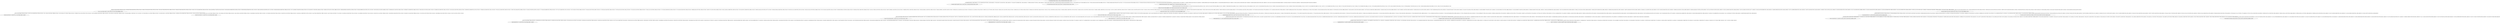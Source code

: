 graph G {
0[label="((179;189;234;0)(248;15.3244;1;1;253):(179;189;234;0)(248;15.3244;1;1;253))"];
1[label="((151;111;212;0)(248;1.00817;1;6;253):(198.5;167.5;225.5;0)(248;3.88885;2;5;253))"];
2[label="((150;101;210;0)(251;0.7;1;9;253):(151;111;212;0)(248;1.00817;1;6;253))"];
3[label="((135;107;212;0)(251;0.7;1;10;253):(151;111;212;0)(248;1.00817;1;6;253))"];
4[label="((213;162;223;0)(251;0.7;1;13;253):(202.333;159.667;223;0)(245;3.20456;3;8;253))"];
5[label="((237;147;216;0)(251;0.7;1;19;253):(212.333;141.667;210.333;0)(245;3.10959;3;14;253))"];
6[label="((180;129;197;0)(248;1.79743;1;7;253):(198.5;167.5;225.5;0)(248;3.88885;2;5;253))"];
7[label="((181;121;197;0)(248;1.248;1;11;253):(180;129;197;0)(248;1.79743;1;7;253))"];
8[label="((181;107;191;0)(248;1.00817;1;15;253):(181;121;197;0)(248;1.248;1;11;253))"];
9[label="((184;78;184;0)(251;0.7;1;21;253):(181;107;191;0)(248;1.00817;1;15;253))"];
10[label="((186;106;185;0)(251;0.7;1;22;253):(181;107;191;0)(248;1.00817;1;15;253))"];
11[label="((180;116;194;0)(251;0.7;1;16;253):(181;121;197;0)(248;1.248;1;11;253))"];
12[label="((162;85;186;0)(251;0.7;1;17;253):(160.667;99.3333;184.667;0)(245;1.248;3;12;253))"];
13[label="((144;80;182;0)(251;0.7;1;24;253):(154.667;87.3333;178.333;0)(245;1.00817;3;18;253))"];
14[label="((153;77;173;0)(251;0.7;1;23;253):(154.667;87.3333;178.333;0)(245;1.00817;3;18;253))"];
15[label="((198.5;167.5;225.5;0)(248;3.88885;2;5;253):(186.333;180.333;234.667;0)(245;7.98465;3;4;253))"];
16[label="((178.667;192.667;228.667;0)(245;11.016;3;2;253):(179;189;234;0)(248;15.3244;1;1;253))"];
17[label="((172.333;193.333;234.333;0)(245;6.14415;3;3;253):(179;189;234;0)(248;15.3244;1;1;253))"];
18[label="((186.333;180.333;234.667;0)(245;7.98465;3;4;253):(179;189;234;0)(248;15.3244;1;1;253))"];
19[label="((202.333;159.667;223;0)(245;3.20456;3;8;253):(198.5;167.5;225.5;0)(248;3.88885;2;5;253))"];
20[label="((212.333;141.667;210.333;0)(245;3.10959;3;14;253):(202.333;159.667;223;0)(245;3.20456;3;8;253))"];
21[label="((216;126;200.75;0)(248;3.01193;4;20;253):(212.333;141.667;210.333;0)(245;3.10959;3;14;253))"];
22[label="((160.667;99.3333;184.667;0)(245;1.248;3;12;253):(180;129;197;0)(248;1.79743;1;7;253))"];
23[label="((154.667;87.3333;178.333;0)(245;1.00817;3;18;253):(160.667;99.3333;184.667;0)(245;1.248;3;12;253))"];
1--2 [label="(151;111;212;0)(248;0.730758;1;873;254)->(151.597;110;212.049;0)(250;0.730758;1;873;254)->(152.11;109;212.078;0)(250;0.728636;1;873;254)->(152.478;108;212.077;0)(250;0.725455;1;873;254)->(152.668;107.001;212.051;0)(250;0.722273;1;873;254)->(152.674;106.008;212.003;0)(250;0.719091;1;873;254)->(152.5;105.031;211.919;0)(250;0.715909;1;873;254)->(152.166;104.088;211.769;0)(250;0.712727;1;873;254)->(151.706;103.206;211.511;0)(250;0.709545;1;873;254)->(151.166;102.402;211.118;0)(250;0.706364;1;873;254)->(150.588;101.676;210.598;0)(250;0.704242;1;873;254)->(150;101;210;0)(251;0.704242;1;873;254)"];
1--3 [label="(151;111;212;0)(248;0.732083;1;874;254)->(150;110.662;212.057;0)(250;0.732083;1;874;254)->(149;110.282;212.139;0)(250;0.730625;1;874;254)->(148;109.836;212.254;0)(250;0.728437;1;874;254)->(147;109.329;212.392;0)(250;0.72625;1;874;254)->(146;108.781;212.52;0)(250;0.724063;1;874;254)->(145;108.221;212.598;0)(250;0.721875;1;874;254)->(144;107.68;212.598;0)(250;0.719687;1;874;254)->(143;107.196;212.52;0)(250;0.7175;1;874;254)->(142;106.814;212.392;0)(250;0.715312;1;874;254)->(141;106.569;212.254;0)(250;0.713125;1;874;254)->(140;106.473;212.14;0)(250;0.710938;1;874;254)->(139;106.505;212.064;0)(250;0.70875;1;874;254)->(138;106.617;212.024;0)(250;0.706563;1;874;254)->(137;106.754;212.007;0)(250;0.704375;1;874;254)->(136;106.884;212.001;0)(250;0.702917;1;874;254)->(135;107;212;0)(251;0.702917;1;874;254)"];
6--7 [label="(180;129;197;0)(248;1.3;1;940;254)->(180.274;128;197.273;0)(250;1.3;1;940;254)->(180.52;127;197.512;0)(250;1.2948;1;940;254)->(180.715;126;197.685;0)(250;1.287;1;940;254)->(180.852;125;197.764;0)(250;1.2792;1;940;254)->(180.934;124;197.728;0)(250;1.2714;1;940;254)->(180.976;123;197.574;0)(250;1.2636;1;940;254)->(180.993;122;197.317;0)(250;1.2584;1;940;254)->(181;121;197;0)(248;1.2584;1;940;254)"];
7--8 [label="(181;121;197;0)(248;1.05378;1;941;254)->(181.383;120;196.952;0)(250;1.05378;1;941;254)->(181.712;119;196.812;0)(250;1.05138;1;941;254)->(181.946;118;196.541;0)(250;1.04778;1;941;254)->(182.073;117;196.166;0)(250;1.04418;1;941;254)->(182.1;116;195.755;0)(250;1.04058;1;941;254)->(182.048;115;195.363;0)(250;1.03698;1;941;254)->(181.94;114;194.997;0)(250;1.03338;1;941;254)->(181.796;113;194.62;0)(250;1.02978;1;941;254)->(181.637;112;194.183;0)(250;1.02618;1;941;254)->(181.481;111;193.658;0)(250;1.02258;1;941;254)->(181.341;110;193.048;0)(250;1.01897;1;941;254)->(181.218;109;192.384;0)(250;1.01537;1;941;254)->(181.107;108;191.695;0)(250;1.01297;1;941;254)->(181;107;191;0)(248;1.01297;1;941;254)"];
8--9 [label="(181;107;191;0)(248;0.733444;1;942;254)->(181.489;106;191.212;0)(250;0.733444;1;942;254)->(181.895;105;191.361;0)(250;0.732667;1;942;254)->(182.183;104;191.421;0)(250;0.7315;1;942;254)->(182.385;103;191.404;0)(250;0.730333;1;942;254)->(182.565;102;191.349;0)(250;0.729167;1;942;254)->(182.778;101;191.288;0)(250;0.728;1;942;254)->(183.032;100;191.231;0)(250;0.726833;1;942;254)->(183.281;99;191.178;0)(250;0.725667;1;942;254)->(183.458;98;191.126;0)(250;0.7245;1;942;254)->(183.518;97;191.078;0)(250;0.723333;1;942;254)->(183.454;96;191.041;0)(250;0.722167;1;942;254)->(183.301;95;191.017;0)(250;0.721;1;942;254)->(183.109;94;191.004;0)(250;0.719833;1;942;254)->(182.922;93;190.993;0)(250;0.718667;1;942;254)->(182.761;92;190.969;0)(250;0.7175;1;942;254)->(182.632;91;190.912;0)(250;0.716333;1;942;254)->(182.535;90;190.793;0)(250;0.715167;1;942;254)->(182.475;89;190.591;0)(250;0.714;1;942;254)->(182.459;88;190.3;0)(250;0.712833;1;942;254)->(182.482;87;189.934;0)(250;0.711667;1;942;254)->(182.527;86;189.527;0)(250;0.7105;1;942;254)->(182.572;85.0002;189.109;0)(250;0.709333;1;942;254)->(182.615;84.0015;188.693;0)(250;0.708167;1;942;254)->(182.678;83.0082;188.266;0)(250;0.707;1;942;254)->(182.794;82.0308;187.793;0)(250;0.705833;1;942;254)->(182.981;81.0884;187.235;0)(250;0.704667;1;942;254)->(183.225;80.2057;186.567;0)(250;0.7035;1;942;254)->(183.492;79.402;185.787;0)(250;0.702333;1;942;254)->(183.753;78.6764;184.918;0)(250;0.701555;1;942;254)->(184;78;184;0)(251;0.701555;1;942;254)"];
8--10 [label="(181;107;191;0)(248;0.729167;1;943;254)->(181.285;107.337;190.024;0)(250;0.729167;1;943;254)->(181.628;107.562;189.073;0)(250;0.72625;1;943;254)->(182.076;107.605;188.172;0)(250;0.721875;1;943;254)->(182.652;107.461;187.351;0)(250;0.7175;1;943;254)->(183.357;107.174;186.628;0)(250;0.713125;1;943;254)->(184.172;106.806;186.011;0)(250;0.70875;1;943;254)->(185.066;106.406;185.48;0)(250;0.705833;1;943;254)->(186;106;185;0)(251;0.705833;1;943;254)"];
7--11 [label="(181;121;197;0)(248;0.725667;1;944;254)->(180.802;120;196.204;0)(250;0.725667;1;944;254)->(180.601;119;195.482;0)(250;0.721;1;944;254)->(180.399;118;194.88;0)(250;0.714;1;944;254)->(180.198;117;194.402;0)(250;0.709333;1;944;254)->(180;116;194;0)(251;0.709333;1;944;254)"];
15--1 [label="(198.5;167.5;225.5;0)(248;1.05756;2;871;254)->(197.338;167.592;225.043;0)(250;1.05756;1;872;254)->(196.201;167.616;224.537;0)(250;1.05705;1;872;254)->(195.103;167.536;223.952;0)(250;1.05629;1;872;254)->(194.044;167.359;223.283;0)(250;1.05553;1;872;254)->(193.017;167.107;222.539;0)(250;1.05476;1;872;254)->(192.012;166.796;221.734;0)(250;1.054;1;872;254)->(191.032;166.415;220.882;0)(250;1.05323;1;872;254)->(190.09;165.942;220.008;0)(250;1.05247;1;872;254)->(189.213;165.353;219.149;0)(250;1.05171;1;872;254)->(188.426;164.644;218.349;0)(250;1.05094;1;872;254)->(187.741;163.826;217.644;0)(250;1.05018;1;872;254)->(187.143;162.927;217.053;0)(250;1.04942;1;872;254)->(186.591;161.974;216.571;0)(250;1.04865;1;872;254)->(186.038;160.993;216.169;0)(250;1.04789;1;872;254)->(185.444;159.999;215.812;0)(250;1.04712;1;872;254)->(184.794;159;215.474;0)(250;1.04636;1;872;254)->(184.096;158;215.145;0)(250;1.0456;1;872;254)->(183.368;157;214.838;0)(250;1.04483;1;872;254)->(182.63;156;214.572;0)(250;1.04407;1;872;254)->(181.898;155;214.359;0)(250;1.04331;1;872;254)->(181.184;154;214.202;0)(250;1.04254;1;872;254)->(180.499;153;214.089;0)(250;1.04178;1;872;254)->(179.846;152;214.003;0)(250;1.04101;1;872;254)->(179.219;151;213.924;0)(250;1.04025;1;872;254)->(178.607;150;213.844;0)(250;1.03949;1;872;254)->(178;149;213.763;0)(250;1.03872;1;872;254)->(177.392;148;213.688;0)(250;1.03796;1;872;254)->(176.775;147;213.626;0)(250;1.0372;1;872;254)->(176.137;146;213.57;0)(250;1.03643;1;872;254)->(175.46;145;213.507;0)(250;1.03567;1;872;254)->(174.738;144;213.424;0)(250;1.0349;1;872;254)->(173.976;143;213.321;0)(250;1.03414;1;872;254)->(173.19;142;213.215;0)(250;1.03338;1;872;254)->(172.391;141;213.123;0)(250;1.03261;1;872;254)->(171.579;140;213.059;0)(250;1.03185;1;872;254)->(170.745;139;213.023;0)(250;1.03109;1;872;254)->(169.884;138;213.007;0)(250;1.03032;1;872;254)->(169.007;137;213.001;0)(250;1.02956;1;872;254)->(168.141;136.001;212.999;0)(250;1.02879;1;872;254)->(167.318;135.007;212.993;0)(250;1.02803;1;872;254)->(166.555;134.024;212.975;0)(250;1.02727;1;872;254)->(165.845;133.064;212.928;0)(250;1.0265;1;872;254)->(165.156;132.141;212.835;0)(250;1.02574;1;872;254)->(164.45;131.261;212.675;0)(250;1.02498;1;872;254)->(163.7;130.416;212.444;0)(250;1.02421;1;872;254)->(162.906;129.584;212.16;0)(250;1.02345;1;872;254)->(162.094;128.739;211.862;0)(250;1.02268;1;872;254)->(161.301;127.859;211.597;0)(250;1.02192;1;872;254)->(160.557;126.936;211.402;0)(250;1.02116;1;872;254)->(159.869;125.976;211.285;0)(250;1.02039;1;872;254)->(159.228;124.993;211.226;0)(250;1.01963;1;872;254)->(158.616;123.999;211.194;0)(250;1.01887;1;872;254)->(158.026;123;211.162;0)(250;1.0181;1;872;254)->(157.465;122;211.121;0)(250;1.01734;1;872;254)->(156.947;121;211.077;0)(250;1.01657;1;872;254)->(156.481;120;211.041;0)(250;1.01581;1;872;254)->(156.065;119;211.017;0)(250;1.01505;1;872;254)->(155.684;118;211.005;0)(250;1.01428;1;872;254)->(155.315;117.001;211.003;0)(250;1.01352;1;872;254)->(154.929;116.008;211.008;0)(250;1.01276;1;872;254)->(154.495;115.031;211.031;0)(250;1.01199;1;872;254)->(153.983;114.088;211.088;0)(250;1.01123;1;872;254)->(153.372;113.206;211.206;0)(250;1.01046;1;872;254)->(152.656;112.402;211.402;0)(250;1.0097;1;872;254)->(151.853;111.676;211.676;0)(250;1.00919;1;872;254)->(151;111;212;0)(248;1.00919;1;872;254)"];
15--6 [label="(198.5;167.5;225.5;0)(248;1.8848;2;871;254)->(198.379;167.009;224.338;0)(250;1.8848;1;939;254)->(198.247;166.515;223.201;0)(250;1.88355;1;939;254)->(198.087;166.033;222.103;0)(250;1.88168;1;939;254)->(197.873;165.594;221.044;0)(250;1.87981;1;939;254)->(197.576;165.231;220.015;0)(250;1.87794;1;939;254)->(197.172;164.945;219.004;0)(250;1.87606;1;939;254)->(196.657;164.698;218.001;0)(250;1.87419;1;939;254)->(196.056;164.421;217;0)(250;1.87232;1;939;254)->(195.416;164.048;216;0)(250;1.87045;1;939;254)->(194.789;163.551;215;0)(250;1.86858;1;939;254)->(194.224;162.951;214.001;0)(250;1.8667;1;939;254)->(193.753;162.3;213.008;0)(250;1.86483;1;939;254)->(193.385;161.643;212.031;0)(250;1.86296;1;939;254)->(193.107;160.992;211.09;0)(250;1.86109;1;939;254)->(192.882;160.322;210.214;0)(250;1.85921;1;939;254)->(192.67;159.598;209.434;0)(250;1.85734;1;939;254)->(192.436;158.794;208.772;0)(250;1.85547;1;939;254)->(192.163;157.912;208.231;0)(250;1.8536;1;939;254)->(191.855;156.969;207.798;0)(250;1.85172;1;939;254)->(191.528;155.992;207.447;0)(250;1.84985;1;939;254)->(191.196;154.999;207.146;0)(250;1.84798;1;939;254)->(190.863;154;206.872;0)(250;1.84611;1;939;254)->(190.524;153;206.608;0)(250;1.84424;1;939;254)->(190.176;152;206.355;0)(250;1.84236;1;939;254)->(189.821;151.001;206.116;0)(250;1.84049;1;939;254)->(189.462;150.007;205.892;0)(250;1.83862;1;939;254)->(189.089;149.024;205.66;0)(250;1.83675;1;939;254)->(188.675;148.064;205.378;0)(250;1.83487;1;939;254)->(188.188;147.141;204.997;0)(250;1.833;1;939;254)->(187.617;146.261;204.492;0)(250;1.83113;1;939;254)->(186.983;145.416;203.871;0)(250;1.82926;1;939;254)->(186.339;144.584;203.179;0)(250;1.82738;1;939;254)->(185.74;143.739;202.473;0)(250;1.82551;1;939;254)->(185.222;142.859;201.804;0)(250;1.82364;1;939;254)->(184.79;141.936;201.205;0)(250;1.82177;1;939;254)->(184.424;140.976;200.686;0)(250;1.8199;1;939;254)->(184.086;139.993;200.234;0)(250;1.81802;1;939;254)->(183.741;138.999;199.829;0)(250;1.81615;1;939;254)->(183.367;138;199.455;0)(250;1.81428;1;939;254)->(182.965;137;199.113;0)(250;1.81241;1;939;254)->(182.558;136;198.82;0)(250;1.81053;1;939;254)->(182.175;135;198.59;0)(250;1.80866;1;939;254)->(181.835;134;198.419;0)(250;1.80679;1;939;254)->(181.529;133;198.268;0)(250;1.80492;1;939;254)->(181.223;132;198.082;0)(250;1.80304;1;939;254)->(180.874;131;197.81;0)(250;1.80117;1;939;254)->(180.46;130;197.438;0)(250;1.79992;1;939;254)->(180;129;197;0)(248;1.79992;1;939;254)"];
0--16 [label="(179;189;234;0)(248;11.4199;1;646;254)->(179.173;189.455;232.973;0)(250;11.4199;1;646;254)->(179.253;190.017;231.932;0)(250;11.3465;1;646;254)->(179.184;190.75;230.866;0)(250;11.2363;1;646;254)->(178.969;191.655;229.775;0)(250;11.1629;1;646;254)->(178.667;192.667;228.667;0)(245;11.1629;3;642;254)"];
0--17 [label="(179;189;234;0)(248;6.38309;1;647;254)->(177.981;189.657;234.137;0)(250;6.38309;1;647;254)->(176.941;190.343;234.236;0)(250;6.34896;1;647;254)->(175.863;191.068;234.284;0)(250;6.29776;1;647;254)->(174.732;191.82;234.301;0)(250;6.24656;1;647;254)->(173.549;192.578;234.314;0)(250;6.21242;1;647;254)->(172.333;193.333;234.333;0)(245;6.21242;3;647;254)"];
0--18 [label="(179;189;234;0)(248;8.31735;1;869;254)->(179.999;187.999;234.245;0)(250;8.31735;1;869;254)->(180.995;186.995;234.467;0)(250;8.28408;1;869;254)->(181.98;185.98;234.646;0)(250;8.23417;1;869;254)->(182.941;184.941;234.768;0)(250;8.18427;1;869;254)->(183.863;183.863;234.825;0)(250;8.13437;1;869;254)->(184.732;182.732;234.818;0)(250;8.08446;1;869;254)->(185.549;181.549;234.757;0)(250;8.05119;1;869;254)->(186.333;180.333;234.667;0)(245;8.05119;3;869;254)"];
18--15 [label="(186.333;180.333;234.667;0)(245;4.06709;3;869;254)->(187.549;179.225;235.264;0)(250;4.06709;1;871;254)->(188.732;178.134;235.759;0)(250;4.05898;1;871;254)->(189.863;177.069;236.065;0)(250;4.04683;1;871;254)->(190.939;176.031;236.121;0)(250;4.03468;1;871;254)->(191.971;175.018;235.903;0)(250;4.02253;1;871;254)->(192.963;174.034;235.426;0)(250;4.01037;1;871;254)->(193.909;173.09;234.736;0)(250;3.99822;1;871;254)->(194.787;172.213;233.896;0)(250;3.98607;1;871;254)->(195.572;171.427;232.966;0)(250;3.97392;1;871;254)->(196.247;170.745;231.987;0)(250;3.96176;1;871;254)->(196.812;170.157;230.983;0)(250;3.94961;1;871;254)->(197.282;169.63;229.956;0)(250;3.93746;1;871;254)->(197.671;169.123;228.897;0)(250;3.9253;1;871;254)->(197.993;168.605;227.799;0)(250;3.91315;1;871;254)->(198.262;168.062;226.662;0)(250;3.90505;1;871;254)->(198.5;167.5;225.5;0)(248;3.90505;2;871;254)"];
15--19 [label="(198.5;167.5;225.5;0)(248;3.33426;2;871;254)->(199.019;166.336;225.291;0)(250;3.33426;1;876;254)->(199.504;165.191;225.013;0)(250;3.319;1;876;254)->(199.957;164.073;224.643;0)(250;3.29611;1;876;254)->(200.426;162.976;224.21;0)(250;3.27322;1;876;254)->(200.97;161.881;223.77;0)(250;3.25033;1;876;254)->(201.615;160.779;223.367;0)(250;3.23507;1;876;254)->(202.333;159.667;223;0)(245;3.23507;3;876;254)"];
19--4 [label="(202.333;159.667;223;0)(245;0.730333;3;876;254)->(203.549;160.088;223;0)(250;0.730333;1;878;254)->(204.732;160.511;223;0)(250;0.728;1;878;254)->(205.863;160.923;223;0)(250;0.7245;1;878;254)->(206.941;161.292;223;0)(250;0.721;1;878;254)->(207.98;161.587;223;0)(250;0.7175;1;878;254)->(208.995;161.791;223;0)(250;0.714;1;878;254)->(209.999;161.911;223;0)(250;0.7105;1;878;254)->(211;161.969;223;0)(250;0.707;1;878;254)->(212;161.992;223;0)(250;0.704667;1;878;254)->(213;162;223;0)(251;0.704667;1;878;254)"];
20--5 [label="(212.333;141.667;210.333;0)(245;0.733056;3;880;254)->(213.549;142.2;211.202;0)(250;0.733056;1;882;254)->(214.732;142.666;212.017;0)(250;0.732083;1;882;254)->(215.863;143.03;212.732;0)(250;0.730625;1;882;254)->(216.941;143.296;213.318;0)(250;0.729167;1;882;254)->(217.98;143.494;213.766;0)(250;0.727708;1;882;254)->(218.995;143.65;214.091;0)(250;0.72625;1;882;254)->(219.999;143.778;214.325;0)(250;0.724792;1;882;254)->(221;143.877;214.503;0)(250;0.723333;1;882;254)->(222;143.948;214.647;0)(250;0.721875;1;882;254)->(223;144.003;214.76;0)(250;0.720417;1;882;254)->(224;144.065;214.828;0)(250;0.718958;1;882;254)->(225;144.164;214.842;0)(250;0.7175;1;882;254)->(226;144.327;214.8;0)(250;0.716042;1;882;254)->(227;144.564;214.721;0)(250;0.714583;1;882;254)->(228;144.871;214.634;0)(250;0.713125;1;882;254)->(229;145.226;214.571;0)(250;0.711667;1;882;254)->(230;145.607;214.558;0)(250;0.710208;1;882;254)->(231;145.992;214.608;0)(250;0.70875;1;882;254)->(232;146.361;214.716;0)(250;0.707292;1;882;254)->(233;146.687;214.875;0)(250;0.705833;1;882;254)->(234;146.931;215.083;0)(250;0.704375;1;882;254)->(235;147.059;215.344;0)(250;0.702917;1;882;254)->(236;147.068;215.655;0)(250;0.701944;1;882;254)->(237;147;216;0)(251;0.701944;1;882;254)"];
19--20 [label="(202.333;159.667;223;0)(245;3.2547;3;876;254)->(202.423;158.509;222.521;0)(250;3.2547;1;880;254)->(202.534;157.408;221.997;0)(250;3.24952;1;880;254)->(202.679;156.398;221.396;0)(250;3.24174;1;880;254)->(202.864;155.474;220.714;0)(250;3.23397;1;880;254)->(203.107;154.605;219.969;0)(250;3.2262;1;880;254)->(203.434;153.746;219.188;0)(250;3.21842;1;880;254)->(203.877;152.867;218.39;0)(250;3.21065;1;880;254)->(204.444;151.96;217.579;0)(250;3.20287;1;880;254)->(205.105;151.041;216.745;0)(250;3.1951;1;880;254)->(205.801;150.134;215.883;0)(250;3.18733;1;880;254)->(206.463;149.259;215.002;0)(250;3.17955;1;880;254)->(207.048;148.417;214.127;0)(250;3.17178;1;880;254)->(207.55;147.591;213.292;0)(250;3.164;1;880;254)->(208.003;146.761;212.529;0)(250;3.15623;1;880;254)->(208.461;145.914;211.867;0)(250;3.14846;1;880;254)->(208.99;145.054;211.327;0)(250;3.14068;1;880;254)->(209.638;144.192;210.919;0)(250;3.13291;1;880;254)->(210.427;143.339;210.638;0)(250;3.12513;1;880;254)->(211.343;142.499;210.458;0)(250;3.11995;1;880;254)->(212.333;141.667;210.333;0)(245;3.11995;3;880;254)"];
20--21 [label="(212.333;141.667;210.333;0)(245;3.14914;3;880;254)->(211.841;140.725;209.314;0)(250;3.14914;1;884;254)->(211.451;139.788;208.369;0)(250;3.14245;1;884;254)->(211.243;138.853;207.561;0)(250;3.13241;1;884;254)->(211.264;137.911;206.92;0)(250;3.12237;1;884;254)->(211.502;136.955;206.443;0)(250;3.11233;1;884;254)->(211.896;135.981;206.091;0)(250;3.10229;1;884;254)->(212.363;134.994;205.804;0)(250;3.09225;1;884;254)->(212.833;133.997;205.52;0)(250;3.08221;1;884;254)->(213.276;132.992;205.184;0)(250;3.07217;1;884;254)->(213.696;131.969;204.756;0)(250;3.06213;1;884;254)->(214.117;130.912;204.205;0)(250;3.05209;1;884;254)->(214.557;129.794;203.514;0)(250;3.04205;1;884;254)->(215.023;128.598;202.687;0)(250;3.03201;1;884;254)->(215.507;127.324;201.749;0)(250;3.02532;1;884;254)->(216;126;200.75;0)(248;3.02532;4;884;254)"];
6--22 [label="(180;129;197;0)(248;1.3078;1;945;254)->(179.499;128.647;196.204;0)(250;1.3078;1;945;254)->(178.992;128.197;195.482;0)(250;1.3065;1;945;254)->(178.469;127.595;194.88;0)(250;1.30455;1;945;254)->(177.912;126.847;194.402;0)(250;1.3026;1;945;254)->(177.294;126.002;194.001;0)(250;1.30065;1;945;254)->(176.597;125.124;193.605;0)(250;1.2987;1;945;254)->(175.818;124.257;193.145;0)(250;1.29675;1;945;254)->(174.983;123.415;192.588;0)(250;1.2948;1;945;254)->(174.136;122.584;191.953;0)(250;1.29285;1;945;254)->(173.324;121.739;191.295;0)(250;1.2909;1;945;254)->(172.58;120.859;190.673;0)(250;1.28895;1;945;254)->(171.911;119.936;190.123;0)(250;1.287;1;945;254)->(171.303;118.976;189.642;0)(250;1.28505;1;945;254)->(170.729;117.993;189.2;0)(250;1.2831;1;945;254)->(170.162;116.999;188.77;0)(250;1.28115;1;945;254)->(169.585;116;188.34;0)(250;1.2792;1;945;254)->(168.995;115;187.921;0)(250;1.27725;1;945;254)->(168.397;114;187.533;0)(250;1.2753;1;945;254)->(167.799;113;187.178;0)(250;1.27335;1;945;254)->(167.201;112;186.845;0)(250;1.2714;1;945;254)->(166.603;111;186.515;0)(250;1.26945;1;945;254)->(166.005;110;186.18;0)(250;1.2675;1;945;254)->(165.416;109;185.852;0)(250;1.26555;1;945;254)->(164.84;108;185.558;0)(250;1.2636;1;945;254)->(164.279;106.999;185.325;0)(250;1.26165;1;945;254)->(163.726;105.995;185.162;0)(250;1.2597;1;945;254)->(163.175;104.98;185.061;0)(250;1.25775;1;945;254)->(162.626;103.941;184.996;0)(250;1.2558;1;945;254)->(162.09;102.863;184.939;0)(250;1.25385;1;945;254)->(161.583;101.732;184.868;0)(250;1.2519;1;945;254)->(161.112;100.549;184.775;0)(250;1.2506;1;945;254)->(160.667;99.3333;184.667;0)(245;1.2506;3;945;254)"];
22--12 [label="(160.667;99.3333;184.667;0)(245;0.731667;3;945;254)->(161.034;98.2254;185.105;0)(250;0.731667;1;947;254)->(161.302;97.134;185.487;0)(250;0.73;1;947;254)->(161.408;96.0685;185.784;0)(250;0.7275;1;947;254)->(161.351;95.0295;186;0)(250;0.725;1;947;254)->(161.185;94.0103;186.156;0)(250;0.7225;1;947;254)->(160.999;93.0028;186.264;0)(250;0.72;1;947;254)->(160.88;92.0005;186.322;0)(250;0.7175;1;947;254)->(160.882;91.0001;186.323;0)(250;0.715;1;947;254)->(161.01;90;186.274;0)(250;0.7125;1;947;254)->(161.226;89;186.196;0)(250;0.71;1;947;254)->(161.47;88;186.117;0)(250;0.7075;1;947;254)->(161.689;87;186.057;0)(250;0.705;1;947;254)->(161.861;86;186.021;0)(250;0.703333;1;947;254)->(162;85;186;0)(251;0.703333;1;947;254)"];
23--14 [label="(154.667;87.3333;178.333;0)(245;0.730333;3;949;254)->(154.859;86.2255;177.546;0)(250;0.730333;1;953;254)->(155.018;85.134;176.805;0)(250;0.728;1;953;254)->(155.121;84.0686;176.133;0)(250;0.7245;1;953;254)->(155.153;83.0295;175.525;0)(250;0.721;1;953;254)->(155.097;82.0103;174.965;0)(250;0.7175;1;953;254)->(154.931;81.0028;174.449;0)(250;0.714;1;953;254)->(154.633;80.0005;173.988;0)(250;0.7105;1;953;254)->(154.194;79.0001;173.598;0)(250;0.707;1;953;254)->(153.633;78;173.277;0)(250;0.704667;1;953;254)->(153;77;173;0)(251;0.704667;1;953;254)"];
22--23 [label="(160.667;99.3333;184.667;0)(245;1.05247;3;945;254)->(159.839;98.2254;183.881;0)(250;1.05247;1;949;254)->(159.03;97.134;183.202;0)(250;1.04942;1;949;254)->(158.258;96.0684;182.681;0)(250;1.04483;1;949;254)->(157.537;95.0284;182.3;0)(250;1.04025;1;949;254)->(156.873;94.0048;181.987;0)(250;1.03567;1;949;254)->(156.269;92.9823;181.66;0)(250;1.03109;1;949;254)->(155.738;91.9416;181.249;0)(250;1.0265;1;949;254)->(155.303;90.8629;180.711;0)(250;1.02192;1;949;254)->(154.987;89.7319;180.03;0)(250;1.01734;1;949;254)->(154.789;88.549;179.22;0)(250;1.01428;1;949;254)->(154.667;87.3333;178.333;0)(245;1.01428;3;949;254)"];
23--13 [label="(154.667;87.3333;178.333;0)(245;0.731111;3;949;254)->(153.705;86.6975;178.815;0)(250;0.731111;1;952;254)->(152.8;86.0525;179.306;0)(250;0.729167;1;952;254)->(151.976;85.3854;179.8;0)(250;0.72625;1;952;254)->(151.213;84.6852;180.268;0)(250;0.723333;1;952;254)->(150.463;83.9526;180.684;0)(250;0.720417;1;952;254)->(149.68;83.2073;181.034;0)(250;0.7175;1;952;254)->(148.836;82.482;181.321;0)(250;0.714583;1;952;254)->(147.929;81.8127;181.552;0)(250;0.711667;1;952;254)->(146.975;81.2283;181.731;0)(250;0.70875;1;952;254)->(145.993;80.7421;181.859;0)(250;0.705833;1;952;254)->(144.999;80.3444;181.942;0)(250;0.703889;1;952;254)->(144;80;182;0)(251;0.703889;1;952;254)"];
}
